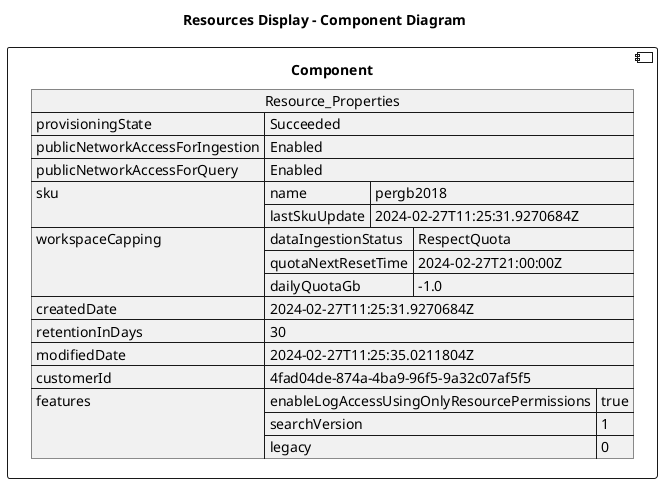 @startuml

title Resources Display - Component Diagram

component Component {

json  Resource_Properties {
  "provisioningState": "Succeeded",
  "publicNetworkAccessForIngestion": "Enabled",
  "publicNetworkAccessForQuery": "Enabled",
  "sku": {
    "name": "pergb2018",
    "lastSkuUpdate": "2024-02-27T11:25:31.9270684Z"
  },
  "workspaceCapping": {
    "dataIngestionStatus": "RespectQuota",
    "quotaNextResetTime": "2024-02-27T21:00:00Z",
    "dailyQuotaGb": -1.0
  },
  "createdDate": "2024-02-27T11:25:31.9270684Z",
  "retentionInDays": 30,
  "modifiedDate": "2024-02-27T11:25:35.0211804Z",
  "customerId": "4fad04de-874a-4ba9-96f5-9a32c07af5f5",
  "features": {
    "enableLogAccessUsingOnlyResourcePermissions": true,
    "searchVersion": 1,
    "legacy": 0
  }
}
}
@enduml
